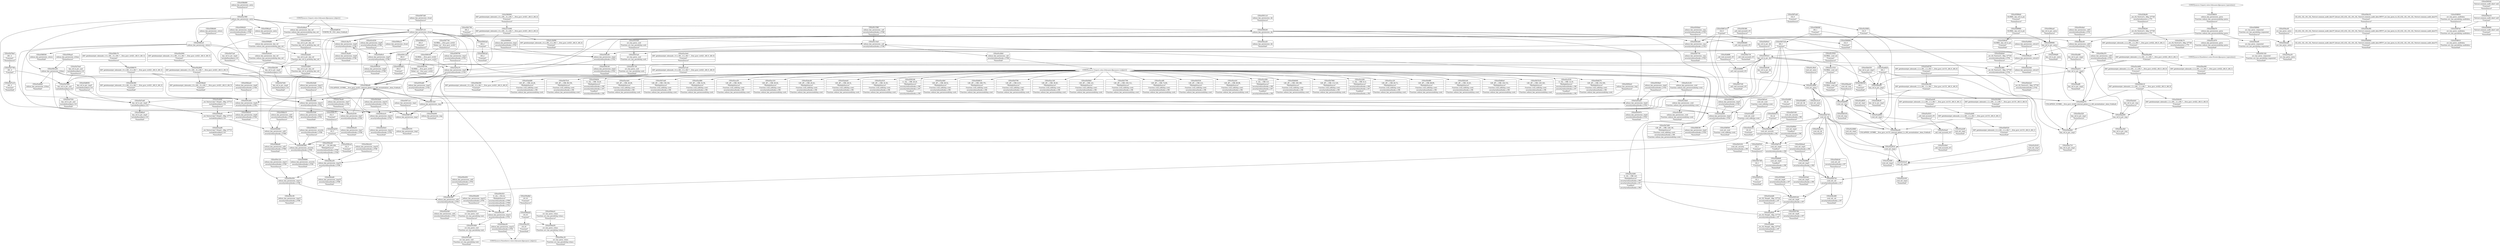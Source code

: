 digraph {
	CE0x4599df0 [shape=record,shape=Mrecord,label="{CE0x4599df0|key_ref_to_ptr:_entry|*SummSink*}"]
	CE0x459f2d0 [shape=record,shape=Mrecord,label="{CE0x459f2d0|_ret_i32_%retval.0,_!dbg_!27728|security/selinux/avc.c,775}"]
	CE0x459ee10 [shape=record,shape=Mrecord,label="{CE0x459ee10|%struct.common_audit_data*_null|*Constant*}"]
	CE0x45ac4e0 [shape=record,shape=Mrecord,label="{CE0x45ac4e0|128:_i8*,_:_CRE_44,48_|*MultipleSource*|Function::cred_sid&Arg::cred::|security/selinux/hooks.c,196|Function::selinux_key_permission&Arg::cred::}"]
	CE0x45890b0 [shape=record,shape=Mrecord,label="{CE0x45890b0|selinux_key_permission:_tmp2|security/selinux/hooks.c,5783|*SummSource*}"]
	CE0x5c3ba70 [shape=record,shape=Mrecord,label="{CE0x5c3ba70|selinux_key_permission:_tmp8|security/selinux/hooks.c,5786}"]
	CE0x459feb0 [shape=record,shape=Mrecord,label="{CE0x459feb0|i64*_getelementptr_inbounds_(_6_x_i64_,_6_x_i64_*___llvm_gcov_ctr421,_i64_0,_i64_5)|*Constant*|*SummSink*}"]
	CE0x459f490 [shape=record,shape=Mrecord,label="{CE0x459f490|%struct.common_audit_data*_null|*Constant*|*SummSink*}"]
	CE0x45d78e0 [shape=record,shape=Mrecord,label="{CE0x45d78e0|i64_-2|*Constant*|*SummSource*}"]
	CE0x45b7ed0 [shape=record,shape=Mrecord,label="{CE0x45b7ed0|128:_i8*,_:_CRE_136,144_|*MultipleSource*|Function::cred_sid&Arg::cred::|security/selinux/hooks.c,196|Function::selinux_key_permission&Arg::cred::}"]
	CE0x45b94c0 [shape=record,shape=Mrecord,label="{CE0x45b94c0|key_ref_to_ptr:_bb|*SummSource*}"]
	CE0x6278ed0 [shape=record,shape=Mrecord,label="{CE0x6278ed0|selinux_key_permission:_tmp7|security/selinux/hooks.c,5784|*SummSource*}"]
	CE0x4591120 [shape=record,shape=Mrecord,label="{CE0x4591120|i64_0|*Constant*}"]
	CE0x458cb20 [shape=record,shape=Mrecord,label="{CE0x458cb20|selinux_key_permission:_tmp10|security/selinux/hooks.c,5789|*SummSource*}"]
	CE0x45d7ed0 [shape=record,shape=Mrecord,label="{CE0x45d7ed0|key_ref_to_ptr:_tmp5|include/linux/key.h,116}"]
	CE0x45b42a0 [shape=record,shape=Mrecord,label="{CE0x45b42a0|_ret_i32_%retval.0,_!dbg_!27729|security/selinux/hooks.c,5792|*SummSink*}"]
	CE0x45c5c50 [shape=record,shape=Mrecord,label="{CE0x45c5c50|selinux_key_permission:_cred|Function::selinux_key_permission&Arg::cred::|*SummSource*}"]
	CE0x45a5c00 [shape=record,shape=Mrecord,label="{CE0x45a5c00|cred_sid:_tmp3|*SummSink*}"]
	CE0x45d7b40 [shape=record,shape=Mrecord,label="{CE0x45d7b40|key_ref_to_ptr:_and|include/linux/key.h,116}"]
	CE0x45873d0 [shape=record,shape=Mrecord,label="{CE0x45873d0|selinux_key_permission:_if.end|*SummSource*}"]
	CE0x45b98b0 [shape=record,shape=Mrecord,label="{CE0x45b98b0|cred_sid:_tmp5|security/selinux/hooks.c,196}"]
	CE0x4581840 [shape=record,shape=Mrecord,label="{CE0x4581840|selinux_key_permission:_security|security/selinux/hooks.c,5789}"]
	CE0x45c4ad0 [shape=record,shape=Mrecord,label="{CE0x45c4ad0|GLOBAL:_cred_sid|*Constant*|*SummSink*}"]
	CE0x45a5ea0 [shape=record,shape=Mrecord,label="{CE0x45a5ea0|_call_void_mcount()_#3}"]
	CE0x45b8b80 [shape=record,shape=Mrecord,label="{CE0x45b8b80|cred_sid:_tmp4|*LoadInst*|security/selinux/hooks.c,196|*SummSink*}"]
	CE0x45b9c80 [shape=record,shape=Mrecord,label="{CE0x45b9c80|key_ref_to_ptr:_bb|*SummSink*}"]
	CE0x45d6ff0 [shape=record,shape=Mrecord,label="{CE0x45d6ff0|_call_void_mcount()_#3|*SummSource*}"]
	CE0x45c0250 [shape=record,shape=Mrecord,label="{CE0x45c0250|selinux_key_permission:_tmp9|security/selinux/hooks.c,5786|*SummSource*}"]
	CE0x45b3a10 [shape=record,shape=Mrecord,label="{CE0x45b3a10|selinux_key_permission:_tmp14|security/selinux/hooks.c,5792}"]
	CE0x45ac880 [shape=record,shape=Mrecord,label="{CE0x45ac880|128:_i8*,_:_CRE_52,56_|*MultipleSource*|Function::cred_sid&Arg::cred::|security/selinux/hooks.c,196|Function::selinux_key_permission&Arg::cred::}"]
	CE0x45adc60 [shape=record,shape=Mrecord,label="{CE0x45adc60|i64*_getelementptr_inbounds_(_2_x_i64_,_2_x_i64_*___llvm_gcov_ctr131,_i64_0,_i64_1)|*Constant*|*SummSource*}"]
	CE0x45bb690 [shape=record,shape=Mrecord,label="{CE0x45bb690|cred_sid:_tmp}"]
	CE0x45b40e0 [shape=record,shape=Mrecord,label="{CE0x45b40e0|_ret_i32_%retval.0,_!dbg_!27729|security/selinux/hooks.c,5792|*SummSource*}"]
	CE0x45ba440 [shape=record,shape=Mrecord,label="{CE0x45ba440|i64*_getelementptr_inbounds_(_2_x_i64_,_2_x_i64_*___llvm_gcov_ctr422,_i64_0,_i64_1)|*Constant*|*SummSink*}"]
	CE0x45aca50 [shape=record,shape=Mrecord,label="{CE0x45aca50|128:_i8*,_:_CRE_56,64_|*MultipleSource*|Function::cred_sid&Arg::cred::|security/selinux/hooks.c,196|Function::selinux_key_permission&Arg::cred::}"]
	CE0x45b93b0 [shape=record,shape=Mrecord,label="{CE0x45b93b0|cred_sid:_tmp5|security/selinux/hooks.c,196|*SummSink*}"]
	CE0x4585dc0 [shape=record,shape=Mrecord,label="{CE0x4585dc0|selinux_key_permission:_tmp|*SummSource*}"]
	CE0x45a5fe0 [shape=record,shape=Mrecord,label="{CE0x45a5fe0|_call_void_mcount()_#3|*SummSink*}"]
	CE0x45b5060 [shape=record,shape=Mrecord,label="{CE0x45b5060|cred_sid:_security|security/selinux/hooks.c,196}"]
	CE0x4581790 [shape=record,shape=Mrecord,label="{CE0x4581790|i64_2|*Constant*|*SummSource*}"]
	CE0x458d0b0 [shape=record,shape=Mrecord,label="{CE0x458d0b0|i32_(i32,_i32,_i16,_i32,_%struct.common_audit_data*)*_bitcast_(i32_(i32,_i32,_i16,_i32,_%struct.common_audit_data.495*)*_avc_has_perm_to_i32_(i32,_i32,_i16,_i32,_%struct.common_audit_data*)*)|*Constant*|*SummSink*}"]
	CE0x45a16e0 [shape=record,shape=Mrecord,label="{CE0x45a16e0|i64*_getelementptr_inbounds_(_6_x_i64_,_6_x_i64_*___llvm_gcov_ctr421,_i64_0,_i64_0)|*Constant*|*SummSource*}"]
	CE0x458cde0 [shape=record,shape=Mrecord,label="{CE0x458cde0|avc_has_perm:_entry}"]
	CE0x459c1f0 [shape=record,shape=Mrecord,label="{CE0x459c1f0|selinux_key_permission:_tmp11|security/selinux/hooks.c,5789|*SummSink*}"]
	CE0x4595320 [shape=record,shape=Mrecord,label="{CE0x4595320|cred_sid:_tmp6|security/selinux/hooks.c,197}"]
	CE0x4586080 [shape=record,shape=Mrecord,label="{CE0x4586080|i64_1|*Constant*|*SummSource*}"]
	CE0x458cd00 [shape=record,shape=Mrecord,label="{CE0x458cd00|i32_(i32,_i32,_i16,_i32,_%struct.common_audit_data*)*_bitcast_(i32_(i32,_i32,_i16,_i32,_%struct.common_audit_data.495*)*_avc_has_perm_to_i32_(i32,_i32,_i16,_i32,_%struct.common_audit_data*)*)|*Constant*}"]
	CE0x459ac40 [shape=record,shape=Mrecord,label="{CE0x459ac40|avc_has_perm:_entry|*SummSource*}"]
	CE0x4591800 [shape=record,shape=Mrecord,label="{CE0x4591800|avc_has_perm:_tsid|Function::avc_has_perm&Arg::tsid::}"]
	CE0x45ada90 [shape=record,shape=Mrecord,label="{CE0x45ada90|cred_sid:_tmp1|*SummSink*}"]
	CE0x45a5ac0 [shape=record,shape=Mrecord,label="{CE0x45a5ac0|cred_sid:_tmp3}"]
	CE0x458ca50 [shape=record,shape=Mrecord,label="{CE0x458ca50|selinux_key_permission:_tmp10|security/selinux/hooks.c,5789}"]
	CE0x45ba0e0 [shape=record,shape=Mrecord,label="{CE0x45ba0e0|key_ref_to_ptr:_tmp|*SummSource*}"]
	"CONST[source:1(input),value:2(dynamic)][purpose:{operation}]"
	CE0x45b6330 [shape=record,shape=Mrecord,label="{CE0x45b6330|cred_sid:_tmp|*SummSink*}"]
	CE0x45a4350 [shape=record,shape=Mrecord,label="{CE0x45a4350|selinux_key_permission:_tmp7|security/selinux/hooks.c,5784}"]
	CE0x45d8050 [shape=record,shape=Mrecord,label="{CE0x45d8050|key_ref_to_ptr:_tmp5|include/linux/key.h,116|*SummSource*}"]
	CE0x459c050 [shape=record,shape=Mrecord,label="{CE0x459c050|selinux_key_permission:_tmp11|security/selinux/hooks.c,5789}"]
	CE0x4581a50 [shape=record,shape=Mrecord,label="{CE0x4581a50|selinux_key_permission:_if.then}"]
	CE0x458c900 [shape=record,shape=Mrecord,label="{CE0x458c900|i64*_getelementptr_inbounds_(_6_x_i64_,_6_x_i64_*___llvm_gcov_ctr421,_i64_0,_i64_3)|*Constant*|*SummSink*}"]
	CE0x459ebc0 [shape=record,shape=Mrecord,label="{CE0x459ebc0|avc_has_perm:_tclass|Function::avc_has_perm&Arg::tclass::|*SummSource*}"]
	CE0x45ac310 [shape=record,shape=Mrecord,label="{CE0x45ac310|128:_i8*,_:_CRE_40,44_|*MultipleSource*|Function::cred_sid&Arg::cred::|security/selinux/hooks.c,196|Function::selinux_key_permission&Arg::cred::}"]
	CE0x45bba50 [shape=record,shape=Mrecord,label="{CE0x45bba50|selinux_key_permission:_tmp12|security/selinux/hooks.c,5791|*SummSink*}"]
	CE0x458c480 [shape=record,shape=Mrecord,label="{CE0x458c480|cred_sid:_sid|security/selinux/hooks.c,197|*SummSink*}"]
	CE0x45abc80 [shape=record,shape=Mrecord,label="{CE0x45abc80|128:_i8*,_:_CRE_20,24_|*MultipleSource*|Function::cred_sid&Arg::cred::|security/selinux/hooks.c,196|Function::selinux_key_permission&Arg::cred::}"]
	CE0x4599cf0 [shape=record,shape=Mrecord,label="{CE0x4599cf0|GLOBAL:_key_ref_to_ptr|*Constant*|*SummSink*}"]
	CE0x4599420 [shape=record,shape=Mrecord,label="{CE0x4599420|selinux_key_permission:_tmp8|security/selinux/hooks.c,5786|*SummSource*}"]
	CE0x45867e0 [shape=record,shape=Mrecord,label="{CE0x45867e0|selinux_key_permission:_tmp1}"]
	CE0x45bb300 [shape=record,shape=Mrecord,label="{CE0x45bb300|key_ref_to_ptr:_tmp4|include/linux/key.h,116}"]
	CE0x45a9cb0 [shape=record,shape=Mrecord,label="{CE0x45a9cb0|selinux_key_permission:_key_ref|Function::selinux_key_permission&Arg::key_ref::|*SummSink*}"]
	CE0x4587740 [shape=record,shape=Mrecord,label="{CE0x4587740|GLOBAL:___llvm_gcov_ctr421|Global_var:__llvm_gcov_ctr421|*SummSource*}"]
	CE0x45b9ae0 [shape=record,shape=Mrecord,label="{CE0x45b9ae0|cred_sid:_tmp5|security/selinux/hooks.c,196|*SummSource*}"]
	CE0x45d7550 [shape=record,shape=Mrecord,label="{CE0x45d7550|key_ref_to_ptr:_and|include/linux/key.h,116|*SummSink*}"]
	CE0x45bb550 [shape=record,shape=Mrecord,label="{CE0x45bb550|key_ref_to_ptr:_tmp3|*SummSource*}"]
	CE0x458baa0 [shape=record,shape=Mrecord,label="{CE0x458baa0|key_ref_to_ptr:_entry|*SummSource*}"]
	CE0x45abeb0 [shape=record,shape=Mrecord,label="{CE0x45abeb0|128:_i8*,_:_CRE_28,32_|*MultipleSource*|Function::cred_sid&Arg::cred::|security/selinux/hooks.c,196|Function::selinux_key_permission&Arg::cred::}"]
	CE0x45ac010 [shape=record,shape=Mrecord,label="{CE0x45ac010|128:_i8*,_:_CRE_32,36_|*MultipleSource*|Function::cred_sid&Arg::cred::|security/selinux/hooks.c,196|Function::selinux_key_permission&Arg::cred::}"]
	CE0x4599790 [shape=record,shape=Mrecord,label="{CE0x4599790|selinux_key_permission:_tmp3|security/selinux/hooks.c,5783|*SummSource*}"]
	CE0x45b7d00 [shape=record,shape=Mrecord,label="{CE0x45b7d00|128:_i8*,_:_CRE_128,136_|*MultipleSource*|Function::cred_sid&Arg::cred::|security/selinux/hooks.c,196|Function::selinux_key_permission&Arg::cred::}"]
	CE0x4594140 [shape=record,shape=Mrecord,label="{CE0x4594140|selinux_key_permission:_tmp2|security/selinux/hooks.c,5783|*SummSink*}"]
	CE0x45b4e30 [shape=record,shape=Mrecord,label="{CE0x45b4e30|i32_22|*Constant*|*SummSink*}"]
	CE0x4589990 [shape=record,shape=Mrecord,label="{CE0x4589990|key_ref_to_ptr:_entry}"]
	CE0x459ae30 [shape=record,shape=Mrecord,label="{CE0x459ae30|avc_has_perm:_entry|*SummSink*}"]
	CE0x4595180 [shape=record,shape=Mrecord,label="{CE0x4595180|4:_i32,_:_CRE_20,24_|*MultipleSource*|security/selinux/hooks.c,196|security/selinux/hooks.c,197|*LoadInst*|security/selinux/hooks.c,196}"]
	CE0x45ba9d0 [shape=record,shape=Mrecord,label="{CE0x45ba9d0|i64*_getelementptr_inbounds_(_2_x_i64_,_2_x_i64_*___llvm_gcov_ctr422,_i64_0,_i64_1)|*Constant*}"]
	CE0x458b470 [shape=record,shape=Mrecord,label="{CE0x458b470|selinux_key_permission:_perm|Function::selinux_key_permission&Arg::perm::}"]
	CE0x459eb50 [shape=record,shape=Mrecord,label="{CE0x459eb50|avc_has_perm:_tclass|Function::avc_has_perm&Arg::tclass::}"]
	CE0x4580b70 [shape=record,shape=Mrecord,label="{CE0x4580b70|i64*_getelementptr_inbounds_(_6_x_i64_,_6_x_i64_*___llvm_gcov_ctr421,_i64_0,_i64_3)|*Constant*}"]
	CE0x45a00b0 [shape=record,shape=Mrecord,label="{CE0x45a00b0|selinux_key_permission:_retval.0|*SummSource*}"]
	CE0x45a4fb0 [shape=record,shape=Mrecord,label="{CE0x45a4fb0|key_ref_to_ptr:_key_ref|Function::key_ref_to_ptr&Arg::key_ref::|*SummSink*}"]
	CE0x45911c0 [shape=record,shape=Mrecord,label="{CE0x45911c0|selinux_key_permission:_bb|*SummSource*}"]
	CE0x45b4f80 [shape=record,shape=Mrecord,label="{CE0x45b4f80|i32_22|*Constant*|*SummSource*}"]
	CE0x4588f50 [shape=record,shape=Mrecord,label="{CE0x4588f50|selinux_key_permission:_perm|Function::selinux_key_permission&Arg::perm::|*SummSource*}"]
	CE0x4599d80 [shape=record,shape=Mrecord,label="{CE0x4599d80|selinux_key_permission:_key_ref|Function::selinux_key_permission&Arg::key_ref::}"]
	CE0x45b3fb0 [shape=record,shape=Mrecord,label="{CE0x45b3fb0|_ret_i32_%retval.0,_!dbg_!27729|security/selinux/hooks.c,5792}"]
	CE0x4587530 [shape=record,shape=Mrecord,label="{CE0x4587530|i64_1|*Constant*}"]
	CE0x459c500 [shape=record,shape=Mrecord,label="{CE0x459c500|selinux_key_permission:_sid2|security/selinux/hooks.c,5791}"]
	CE0x45b9c10 [shape=record,shape=Mrecord,label="{CE0x45b9c10|i64*_getelementptr_inbounds_(_2_x_i64_,_2_x_i64_*___llvm_gcov_ctr422,_i64_0,_i64_0)|*Constant*}"]
	CE0x4591d40 [shape=record,shape=Mrecord,label="{CE0x4591d40|selinux_key_permission:_tmp6|security/selinux/hooks.c,5784}"]
	CE0x45c1510 [shape=record,shape=Mrecord,label="{CE0x45c1510|GLOBAL:_cred_sid|*Constant*}"]
	CE0x45baff0 [shape=record,shape=Mrecord,label="{CE0x45baff0|key_ref_to_ptr:_tmp2|*SummSink*}"]
	CE0x4595780 [shape=record,shape=Mrecord,label="{CE0x4595780|cred_sid:_tmp6|security/selinux/hooks.c,197|*SummSink*}"]
	CE0x4590e10 [shape=record,shape=Mrecord,label="{CE0x4590e10|selinux_key_permission:_security|security/selinux/hooks.c,5789|*SummSource*}"]
	CE0x45954c0 [shape=record,shape=Mrecord,label="{CE0x45954c0|key_ref_to_ptr:_bb}"]
	CE0x45ac6b0 [shape=record,shape=Mrecord,label="{CE0x45ac6b0|128:_i8*,_:_CRE_48,52_|*MultipleSource*|Function::cred_sid&Arg::cred::|security/selinux/hooks.c,196|Function::selinux_key_permission&Arg::cred::}"]
	CE0x45c5cc0 [shape=record,shape=Mrecord,label="{CE0x45c5cc0|cred_sid:_entry|*SummSink*}"]
	CE0x45812b0 [shape=record,shape=Mrecord,label="{CE0x45812b0|selinux_key_permission:_tmp}"]
	CE0x459eef0 [shape=record,shape=Mrecord,label="{CE0x459eef0|avc_has_perm:_requested|Function::avc_has_perm&Arg::requested::}"]
	CE0x4582ee0 [shape=record,shape=Mrecord,label="{CE0x4582ee0|selinux_key_permission:_tmp6|security/selinux/hooks.c,5784|*SummSource*}"]
	CE0x45b87e0 [shape=record,shape=Mrecord,label="{CE0x45b87e0|cred_sid:_tmp4|*LoadInst*|security/selinux/hooks.c,196}"]
	CE0x459fa20 [shape=record,shape=Mrecord,label="{CE0x459fa20|selinux_key_permission:_retval.0}"]
	CE0x45b4a70 [shape=record,shape=Mrecord,label="{CE0x45b4a70|cred_sid:_bb|*SummSink*}"]
	CE0x45861e0 [shape=record,shape=Mrecord,label="{CE0x45861e0|selinux_key_permission:_return}"]
	CE0x45c6fd0 [shape=record,shape=Mrecord,label="{CE0x45c6fd0|cred_sid:_cred|Function::cred_sid&Arg::cred::}"]
	CE0x4587c10 [shape=record,shape=Mrecord,label="{CE0x4587c10|selinux_key_permission:_if.end}"]
	CE0x458e500 [shape=record,shape=Mrecord,label="{CE0x458e500|i64*_getelementptr_inbounds_(_6_x_i64_,_6_x_i64_*___llvm_gcov_ctr421,_i64_0,_i64_0)|*Constant*|*SummSink*}"]
	CE0x45b25d0 [shape=record,shape=Mrecord,label="{CE0x45b25d0|selinux_key_permission:_retval.0|*SummSink*}"]
	CE0x45a4f40 [shape=record,shape=Mrecord,label="{CE0x45a4f40|_ret_%struct.key*_%tmp5,_!dbg_!27715|include/linux/key.h,116|*SummSource*}"]
	CE0x458cf10 [shape=record,shape=Mrecord,label="{CE0x458cf10|i32_(i32,_i32,_i16,_i32,_%struct.common_audit_data*)*_bitcast_(i32_(i32,_i32,_i16,_i32,_%struct.common_audit_data.495*)*_avc_has_perm_to_i32_(i32,_i32,_i16,_i32,_%struct.common_audit_data*)*)|*Constant*|*SummSource*}"]
	CE0x45b9cf0 [shape=record,shape=Mrecord,label="{CE0x45b9cf0|i64*_getelementptr_inbounds_(_2_x_i64_,_2_x_i64_*___llvm_gcov_ctr422,_i64_0,_i64_0)|*Constant*|*SummSink*}"]
	CE0x4586890 [shape=record,shape=Mrecord,label="{CE0x4586890|i32_0|*Constant*|*SummSink*}"]
	CE0x459f7b0 [shape=record,shape=Mrecord,label="{CE0x459f7b0|avc_has_perm:_auditdata|Function::avc_has_perm&Arg::auditdata::}"]
	CE0x4595660 [shape=record,shape=Mrecord,label="{CE0x4595660|cred_sid:_tmp6|security/selinux/hooks.c,197|*SummSource*}"]
	CE0x45b8610 [shape=record,shape=Mrecord,label="{CE0x45b8610|128:_i8*,_:_CRE_168,176_|*MultipleSource*|Function::cred_sid&Arg::cred::|security/selinux/hooks.c,196|Function::selinux_key_permission&Arg::cred::}"]
	CE0x45a3d00 [shape=record,shape=Mrecord,label="{CE0x45a3d00|i64*_getelementptr_inbounds_(_2_x_i64_,_2_x_i64_*___llvm_gcov_ctr422,_i64_0,_i64_0)|*Constant*|*SummSource*}"]
	CE0x45b2900 [shape=record,shape=Mrecord,label="{CE0x45b2900|i64*_getelementptr_inbounds_(_6_x_i64_,_6_x_i64_*___llvm_gcov_ctr421,_i64_0,_i64_5)|*Constant*|*SummSource*}"]
	CE0x45baf10 [shape=record,shape=Mrecord,label="{CE0x45baf10|key_ref_to_ptr:_tmp2}"]
	CE0x45871c0 [shape=record,shape=Mrecord,label="{CE0x45871c0|selinux_key_permission:_tmp1|*SummSource*}"]
	CE0x45b3460 [shape=record,shape=Mrecord,label="{CE0x45b3460|selinux_key_permission:_tmp13|security/selinux/hooks.c,5792}"]
	CE0x45b3f40 [shape=record,shape=Mrecord,label="{CE0x45b3f40|i64*_getelementptr_inbounds_(_2_x_i64_,_2_x_i64_*___llvm_gcov_ctr131,_i64_0,_i64_0)|*Constant*|*SummSink*}"]
	"CONST[source:1(input),value:2(dynamic)][purpose:{subject}]"
	CE0x45963a0 [shape=record,shape=Mrecord,label="{CE0x45963a0|i64_2|*Constant*|*SummSink*}"]
	CE0x643ea80 [shape=record,shape=Mrecord,label="{CE0x643ea80|_ret_%struct.key*_%tmp5,_!dbg_!27715|include/linux/key.h,116|*SummSink*}"]
	CE0x45b48f0 [shape=record,shape=Mrecord,label="{CE0x45b48f0|cred_sid:_bb|*SummSource*}"]
	CE0x45ba3b0 [shape=record,shape=Mrecord,label="{CE0x45ba3b0|key_ref_to_ptr:_tmp|*SummSink*}"]
	CE0x45d73a0 [shape=record,shape=Mrecord,label="{CE0x45d73a0|key_ref_to_ptr:_tmp4|include/linux/key.h,116|*SummSource*}"]
	CE0x458bb10 [shape=record,shape=Mrecord,label="{CE0x458bb10|selinux_key_permission:_call1|security/selinux/hooks.c,5788|*SummSource*}"]
	CE0x4591910 [shape=record,shape=Mrecord,label="{CE0x4591910|avc_has_perm:_tsid|Function::avc_has_perm&Arg::tsid::|*SummSource*}"]
	CE0x45ba4b0 [shape=record,shape=Mrecord,label="{CE0x45ba4b0|key_ref_to_ptr:_tmp1}"]
	CE0x45b5230 [shape=record,shape=Mrecord,label="{CE0x45b5230|cred_sid:_security|security/selinux/hooks.c,196|*SummSink*}"]
	CE0x458bbd0 [shape=record,shape=Mrecord,label="{CE0x458bbd0|selinux_key_permission:_call1|security/selinux/hooks.c,5788|*SummSink*}"]
	CE0x45aa5d0 [shape=record,shape=Mrecord,label="{CE0x45aa5d0|selinux_key_permission:_sid2|security/selinux/hooks.c,5791|*SummSink*}"]
	CE0x4599520 [shape=record,shape=Mrecord,label="{CE0x4599520|selinux_key_permission:_tmp9|security/selinux/hooks.c,5786|*SummSink*}"]
	CE0x45b9530 [shape=record,shape=Mrecord,label="{CE0x45b9530|i32_1|*Constant*|*SummSource*}"]
	CE0x45818f0 [shape=record,shape=Mrecord,label="{CE0x45818f0|_call_void_mcount()_#3|*SummSource*}"]
	CE0x45b5790 [shape=record,shape=Mrecord,label="{CE0x45b5790|128:_i8*,_:_CRE_8,16_|*MultipleSource*|Function::cred_sid&Arg::cred::|security/selinux/hooks.c,196|Function::selinux_key_permission&Arg::cred::}"]
	CE0x458f3a0 [shape=record,shape=Mrecord,label="{CE0x458f3a0|cred_sid:_cred|Function::cred_sid&Arg::cred::|*SummSource*}"]
	CE0x45a5610 [shape=record,shape=Mrecord,label="{CE0x45a5610|cred_sid:_tmp2}"]
	CE0x45c3930 [shape=record,shape=Mrecord,label="{CE0x45c3930|GLOBAL:_cred_sid|*Constant*|*SummSource*}"]
	CE0x45a5f10 [shape=record,shape=Mrecord,label="{CE0x45a5f10|_call_void_mcount()_#3|*SummSource*}"]
	CE0x45b73f0 [shape=record,shape=Mrecord,label="{CE0x45b73f0|i32_1|*Constant*}"]
	CE0x5960f00 [shape=record,shape=Mrecord,label="{CE0x5960f00|i64*_getelementptr_inbounds_(_6_x_i64_,_6_x_i64_*___llvm_gcov_ctr421,_i64_0,_i64_4)|*Constant*|*SummSource*}"]
	CE0x45adbf0 [shape=record,shape=Mrecord,label="{CE0x45adbf0|i64*_getelementptr_inbounds_(_2_x_i64_,_2_x_i64_*___llvm_gcov_ctr131,_i64_0,_i64_1)|*Constant*}"]
	CE0x45c38c0 [shape=record,shape=Mrecord,label="{CE0x45c38c0|cred_sid:_entry|*SummSource*}"]
	CE0x45ba520 [shape=record,shape=Mrecord,label="{CE0x45ba520|key_ref_to_ptr:_tmp1|*SummSource*}"]
	CE0x45ad690 [shape=record,shape=Mrecord,label="{CE0x45ad690|cred_sid:_tmp1}"]
	CE0x4581b00 [shape=record,shape=Mrecord,label="{CE0x4581b00|selinux_key_permission:_cmp|security/selinux/hooks.c,5783}"]
	CE0x5c3ba00 [shape=record,shape=Mrecord,label="{CE0x5c3ba00|selinux_key_permission:_tmp8|security/selinux/hooks.c,5786|*SummSink*}"]
	CE0x45c14a0 [shape=record,shape=Mrecord,label="{CE0x45c14a0|selinux_key_permission:_call|security/selinux/hooks.c,5786}"]
	CE0x4589160 [shape=record,shape=Mrecord,label="{CE0x4589160|GLOBAL:___llvm_gcov_ctr421|Global_var:__llvm_gcov_ctr421}"]
	CE0x4589860 [shape=record,shape=Mrecord,label="{CE0x4589860|GLOBAL:_key_ref_to_ptr|*Constant*}"]
	CE0x458aeb0 [shape=record,shape=Mrecord,label="{CE0x458aeb0|cred_sid:_tmp|*SummSource*}"]
	CE0x45c1580 [shape=record,shape=Mrecord,label="{CE0x45c1580|selinux_key_permission:_call|security/selinux/hooks.c,5786|*SummSource*}"]
	CE0x45ac140 [shape=record,shape=Mrecord,label="{CE0x45ac140|128:_i8*,_:_CRE_36,40_|*MultipleSource*|Function::cred_sid&Arg::cred::|security/selinux/hooks.c,196|Function::selinux_key_permission&Arg::cred::}"]
	CE0x45d7100 [shape=record,shape=Mrecord,label="{CE0x45d7100|_call_void_mcount()_#3|*SummSink*}"]
	CE0x45baf80 [shape=record,shape=Mrecord,label="{CE0x45baf80|key_ref_to_ptr:_tmp2|*SummSource*}"]
	CE0x45b56b0 [shape=record,shape=Mrecord,label="{CE0x45b56b0|128:_i8*,_:_CRE_4,8_|*MultipleSource*|Function::cred_sid&Arg::cred::|security/selinux/hooks.c,196|Function::selinux_key_permission&Arg::cred::}"]
	"CONST[source:1(input),value:2(dynamic)][purpose:{object}]"
	CE0x4592e40 [shape=record,shape=Mrecord,label="{CE0x4592e40|200:_i8*,_:_CR_200,208_|*MultipleSource*|security/selinux/hooks.c,5788|security/selinux/hooks.c,5789}"]
	CE0x4580d60 [shape=record,shape=Mrecord,label="{CE0x4580d60|_call_void_mcount()_#3}"]
	CE0x4599bb0 [shape=record,shape=Mrecord,label="{CE0x4599bb0|GLOBAL:_key_ref_to_ptr|*Constant*|*SummSource*}"]
	CE0x45b7790 [shape=record,shape=Mrecord,label="{CE0x45b7790|128:_i8*,_:_CRE_104,112_|*MultipleSource*|Function::cred_sid&Arg::cred::|security/selinux/hooks.c,196|Function::selinux_key_permission&Arg::cred::}"]
	CE0x45acdf0 [shape=record,shape=Mrecord,label="{CE0x45acdf0|128:_i8*,_:_CRE_72,80_|*MultipleSource*|Function::cred_sid&Arg::cred::|security/selinux/hooks.c,196|Function::selinux_key_permission&Arg::cred::}"]
	CE0x45a9ba0 [shape=record,shape=Mrecord,label="{CE0x45a9ba0|selinux_key_permission:_key_ref|Function::selinux_key_permission&Arg::key_ref::|*SummSource*}"]
	CE0x45b5530 [shape=record,shape=Mrecord,label="{CE0x45b5530|128:_i8*,_:_CRE_0,4_|*MultipleSource*|Function::cred_sid&Arg::cred::|security/selinux/hooks.c,196|Function::selinux_key_permission&Arg::cred::}"]
	CE0x45b4730 [shape=record,shape=Mrecord,label="{CE0x45b4730|cred_sid:_bb}"]
	CE0x45ad620 [shape=record,shape=Mrecord,label="{CE0x45ad620|i64_1|*Constant*}"]
	CE0x45b4d70 [shape=record,shape=Mrecord,label="{CE0x45b4d70|i32_22|*Constant*}"]
	CE0x459fc70 [shape=record,shape=Mrecord,label="{CE0x459fc70|_ret_i32_%retval.0,_!dbg_!27728|security/selinux/avc.c,775|*SummSink*}"]
	CE0x3e7e040 [shape=record,shape=Mrecord,label="{CE0x3e7e040|i64*_getelementptr_inbounds_(_6_x_i64_,_6_x_i64_*___llvm_gcov_ctr421,_i64_0,_i64_4)|*Constant*}"]
	CE0x45acfc0 [shape=record,shape=Mrecord,label="{CE0x45acfc0|128:_i8*,_:_CRE_80,88_|*MultipleSource*|Function::cred_sid&Arg::cred::|security/selinux/hooks.c,196|Function::selinux_key_permission&Arg::cred::}"]
	CE0x459cb90 [shape=record,shape=Mrecord,label="{CE0x459cb90|selinux_key_permission:_tmp12|security/selinux/hooks.c,5791|*SummSource*}"]
	CE0x459f340 [shape=record,shape=Mrecord,label="{CE0x459f340|%struct.common_audit_data*_null|*Constant*|*SummSource*}"]
	CE0x4590ce0 [shape=record,shape=Mrecord,label="{CE0x4590ce0|i32_5|*Constant*|*SummSink*}"]
	CE0x5a93a70 [shape=record,shape=Mrecord,label="{CE0x5a93a70|selinux_key_permission:_tmp3|security/selinux/hooks.c,5783}"]
	CE0x45a30f0 [shape=record,shape=Mrecord,label="{CE0x45a30f0|4:_i32,_:_CRE_0,4_|*MultipleSource*|security/selinux/hooks.c,196|security/selinux/hooks.c,197|*LoadInst*|security/selinux/hooks.c,196}"]
	CE0x45a56f0 [shape=record,shape=Mrecord,label="{CE0x45a56f0|cred_sid:_tmp2|*SummSink*}"]
	CE0x45ba710 [shape=record,shape=Mrecord,label="{CE0x45ba710|key_ref_to_ptr:_tmp1|*SummSink*}"]
	CE0x459c8a0 [shape=record,shape=Mrecord,label="{CE0x459c8a0|selinux_key_permission:_call3|security/selinux/hooks.c,5791|*SummSource*}"]
	CE0x4585b00 [shape=record,shape=Mrecord,label="{CE0x4585b00|i64_0|*Constant*|*SummSink*}"]
	CE0x45bf0c0 [shape=record,shape=Mrecord,label="{CE0x45bf0c0|selinux_key_permission:_tmp9|security/selinux/hooks.c,5786}"]
	CE0x459c650 [shape=record,shape=Mrecord,label="{CE0x459c650|selinux_key_permission:_sid2|security/selinux/hooks.c,5791|*SummSource*}"]
	CE0x458cd70 [shape=record,shape=Mrecord,label="{CE0x458cd70|selinux_key_permission:_call3|security/selinux/hooks.c,5791|*SummSink*}"]
	CE0x45b8440 [shape=record,shape=Mrecord,label="{CE0x45b8440|128:_i8*,_:_CRE_160,168_|*MultipleSource*|Function::cred_sid&Arg::cred::|security/selinux/hooks.c,196|Function::selinux_key_permission&Arg::cred::}"]
	CE0x45b5160 [shape=record,shape=Mrecord,label="{CE0x45b5160|cred_sid:_security|security/selinux/hooks.c,196|*SummSource*}"]
	CE0x458b520 [shape=record,shape=Mrecord,label="{CE0x458b520|i64_1|*Constant*|*SummSink*}"]
	CE0x45b7960 [shape=record,shape=Mrecord,label="{CE0x45b7960|128:_i8*,_:_CRE_112,120_|*MultipleSource*|Function::cred_sid&Arg::cred::|security/selinux/hooks.c,196|Function::selinux_key_permission&Arg::cred::}"]
	CE0x45bce20 [shape=record,shape=Mrecord,label="{CE0x45bce20|selinux_key_permission:_bb|*SummSink*}"]
	CE0x45a5900 [shape=record,shape=Mrecord,label="{CE0x45a5900|i32_0|*Constant*}"]
	CE0x4584240 [shape=record,shape=Mrecord,label="{CE0x4584240|selinux_key_permission:_bb}"]
	CE0x4591640 [shape=record,shape=Mrecord,label="{CE0x4591640|avc_has_perm:_ssid|Function::avc_has_perm&Arg::ssid::|*SummSource*}"]
	CE0x45b3540 [shape=record,shape=Mrecord,label="{CE0x45b3540|selinux_key_permission:_tmp13|security/selinux/hooks.c,5792|*SummSink*}"]
	CE0x458b680 [shape=record,shape=Mrecord,label="{CE0x458b680|selinux_key_permission:_entry|*SummSource*}"]
	"CONST[source:0(mediator),value:0(static)][purpose:{operation}]"
	CE0x45ba070 [shape=record,shape=Mrecord,label="{CE0x45ba070|COLLAPSED:_GCMRE___llvm_gcov_ctr422_internal_global_2_x_i64_zeroinitializer:_elem_0:default:}"]
	CE0x45b8cb0 [shape=record,shape=Mrecord,label="{CE0x45b8cb0|cred_sid:_sid|security/selinux/hooks.c,197|*SummSource*}"]
	CE0x45a3260 [shape=record,shape=Mrecord,label="{CE0x45a3260|4:_i32,_:_CRE_4,8_|*MultipleSource*|security/selinux/hooks.c,196|security/selinux/hooks.c,197|*LoadInst*|security/selinux/hooks.c,196}"]
	CE0x45943a0 [shape=record,shape=Mrecord,label="{CE0x45943a0|i64_2|*Constant*}"]
	CE0x4599aa0 [shape=record,shape=Mrecord,label="{CE0x4599aa0|selinux_key_permission:_if.then|*SummSource*}"]
	CE0x458cbf0 [shape=record,shape=Mrecord,label="{CE0x458cbf0|selinux_key_permission:_tmp10|security/selinux/hooks.c,5789|*SummSink*}"]
	CE0x459f850 [shape=record,shape=Mrecord,label="{CE0x459f850|avc_has_perm:_auditdata|Function::avc_has_perm&Arg::auditdata::|*SummSource*}"]
	CE0x45a32f0 [shape=record,shape=Mrecord,label="{CE0x45a32f0|4:_i32,_:_CRE_8,12_|*MultipleSource*|security/selinux/hooks.c,196|security/selinux/hooks.c,197|*LoadInst*|security/selinux/hooks.c,196}"]
	CE0x45acc20 [shape=record,shape=Mrecord,label="{CE0x45acc20|128:_i8*,_:_CRE_64,72_|*MultipleSource*|Function::cred_sid&Arg::cred::|security/selinux/hooks.c,196|Function::selinux_key_permission&Arg::cred::}"]
	CE0x4585c60 [shape=record,shape=Mrecord,label="{CE0x4585c60|selinux_key_permission:_tmp2|security/selinux/hooks.c,5783}"]
	CE0x458f120 [shape=record,shape=Mrecord,label="{CE0x458f120|selinux_key_permission:_tmp5|security/selinux/hooks.c,5783|*SummSource*}"]
	CE0x45b4ff0 [shape=record,shape=Mrecord,label="{CE0x45b4ff0|128:_i8*,_:_CRE_88,89_|*MultipleSource*|Function::cred_sid&Arg::cred::|security/selinux/hooks.c,196|Function::selinux_key_permission&Arg::cred::}"]
	CE0x458f190 [shape=record,shape=Mrecord,label="{CE0x458f190|selinux_key_permission:_tmp5|security/selinux/hooks.c,5783|*SummSink*}"]
	CE0x45d7440 [shape=record,shape=Mrecord,label="{CE0x45d7440|key_ref_to_ptr:_tmp4|include/linux/key.h,116|*SummSink*}"]
	CE0x45b5c40 [shape=record,shape=Mrecord,label="{CE0x45b5c40|128:_i8*,_:_CRE_16,20_|*MultipleSource*|Function::cred_sid&Arg::cred::|security/selinux/hooks.c,196|Function::selinux_key_permission&Arg::cred::}"]
	CE0x459ea50 [shape=record,shape=Mrecord,label="{CE0x459ea50|i16_43|*Constant*|*SummSink*}"]
	CE0x4586e10 [shape=record,shape=Mrecord,label="{CE0x4586e10|i64_0|*Constant*|*SummSource*}"]
	CE0x45915a0 [shape=record,shape=Mrecord,label="{CE0x45915a0|avc_has_perm:_ssid|Function::avc_has_perm&Arg::ssid::}"]
	CE0x45a5b30 [shape=record,shape=Mrecord,label="{CE0x45a5b30|cred_sid:_tmp3|*SummSource*}"]
	CE0x45bb4e0 [shape=record,shape=Mrecord,label="{CE0x45bb4e0|key_ref_to_ptr:_tmp3}"]
	CE0x45b80a0 [shape=record,shape=Mrecord,label="{CE0x45b80a0|128:_i8*,_:_CRE_144,152_|*MultipleSource*|Function::cred_sid&Arg::cred::|security/selinux/hooks.c,196|Function::selinux_key_permission&Arg::cred::}"]
	CE0x45a0920 [shape=record,shape=Mrecord,label="{CE0x45a0920|_ret_i32_%tmp6,_!dbg_!27716|security/selinux/hooks.c,197}"]
	CE0x4593970 [shape=record,shape=Mrecord,label="{CE0x4593970|selinux_key_permission:_tmp4|security/selinux/hooks.c,5783|*SummSink*}"]
	CE0x459c910 [shape=record,shape=Mrecord,label="{CE0x459c910|0:_i32,_:_CR_0,4_|*MultipleSource*|security/selinux/hooks.c,5789|security/selinux/hooks.c,5789|security/selinux/hooks.c,5791}"]
	CE0x45c5de0 [shape=record,shape=Mrecord,label="{CE0x45c5de0|selinux_key_permission:_cred|Function::selinux_key_permission&Arg::cred::}"]
	CE0x4588d40 [shape=record,shape=Mrecord,label="{CE0x4588d40|selinux_key_permission:_return|*SummSource*}"]
	CE0x45b7b30 [shape=record,shape=Mrecord,label="{CE0x45b7b30|128:_i8*,_:_CRE_120,128_|*MultipleSource*|Function::cred_sid&Arg::cred::|security/selinux/hooks.c,196|Function::selinux_key_permission&Arg::cred::}"]
	CE0x4588500 [shape=record,shape=Mrecord,label="{CE0x4588500|selinux_key_permission:_return|*SummSink*}"]
	CE0x45bbc60 [shape=record,shape=Mrecord,label="{CE0x45bbc60|selinux_key_permission:_call3|security/selinux/hooks.c,5791}"]
	CE0x45baa40 [shape=record,shape=Mrecord,label="{CE0x45baa40|i64*_getelementptr_inbounds_(_2_x_i64_,_2_x_i64_*___llvm_gcov_ctr422,_i64_0,_i64_1)|*Constant*|*SummSource*}"]
	CE0x45ba000 [shape=record,shape=Mrecord,label="{CE0x45ba000|key_ref_to_ptr:_tmp}"]
	CE0x45b9720 [shape=record,shape=Mrecord,label="{CE0x45b9720|cred_sid:_sid|security/selinux/hooks.c,197}"]
	CE0x5a93ae0 [shape=record,shape=Mrecord,label="{CE0x5a93ae0|selinux_key_permission:_tmp4|security/selinux/hooks.c,5783}"]
	CE0x45d7be0 [shape=record,shape=Mrecord,label="{CE0x45d7be0|key_ref_to_ptr:_and|include/linux/key.h,116|*SummSource*}"]
	CE0x45a3530 [shape=record,shape=Mrecord,label="{CE0x45a3530|4:_i32,_:_CRE_12,16_|*MultipleSource*|security/selinux/hooks.c,196|security/selinux/hooks.c,197|*LoadInst*|security/selinux/hooks.c,196}"]
	CE0x458e380 [shape=record,shape=Mrecord,label="{CE0x458e380|i64*_getelementptr_inbounds_(_2_x_i64_,_2_x_i64_*___llvm_gcov_ctr131,_i64_0,_i64_0)|*Constant*}"]
	CE0x45a5680 [shape=record,shape=Mrecord,label="{CE0x45a5680|cred_sid:_tmp2|*SummSource*}"]
	CE0x4590c70 [shape=record,shape=Mrecord,label="{CE0x4590c70|i32_5|*Constant*|*SummSource*}"]
	CE0x45b6520 [shape=record,shape=Mrecord,label="{CE0x45b6520|i64*_getelementptr_inbounds_(_2_x_i64_,_2_x_i64_*___llvm_gcov_ctr131,_i64_0,_i64_1)|*Constant*|*SummSink*}"]
	CE0x45c4b80 [shape=record,shape=Mrecord,label="{CE0x45c4b80|cred_sid:_entry}"]
	CE0x45b8270 [shape=record,shape=Mrecord,label="{CE0x45b8270|128:_i8*,_:_CRE_152,160_|*MultipleSource*|Function::cred_sid&Arg::cred::|security/selinux/hooks.c,196|Function::selinux_key_permission&Arg::cred::}"]
	CE0x459ec30 [shape=record,shape=Mrecord,label="{CE0x459ec30|avc_has_perm:_tclass|Function::avc_has_perm&Arg::tclass::|*SummSink*}"]
	CE0x4599ed0 [shape=record,shape=Mrecord,label="{CE0x4599ed0|_ret_%struct.key*_%tmp5,_!dbg_!27715|include/linux/key.h,116}"]
	CE0x45b34d0 [shape=record,shape=Mrecord,label="{CE0x45b34d0|selinux_key_permission:_tmp13|security/selinux/hooks.c,5792|*SummSource*}"]
	CE0x45a6530 [shape=record,shape=Mrecord,label="{CE0x45a6530|i64*_getelementptr_inbounds_(_2_x_i64_,_2_x_i64_*___llvm_gcov_ctr131,_i64_0,_i64_0)|*Constant*|*SummSource*}"]
	CE0x459c120 [shape=record,shape=Mrecord,label="{CE0x459c120|selinux_key_permission:_tmp11|security/selinux/hooks.c,5789|*SummSource*}"]
	CE0x4590f80 [shape=record,shape=Mrecord,label="{CE0x4590f80|selinux_key_permission:_security|security/selinux/hooks.c,5789|*SummSink*}"]
	CE0x458e730 [shape=record,shape=Mrecord,label="{CE0x458e730|_call_void_mcount()_#3|*SummSink*}"]
	CE0x6500a50 [shape=record,shape=Mrecord,label="{CE0x6500a50|selinux_key_permission:_tmp7|security/selinux/hooks.c,5784|*SummSink*}"]
	CE0x5c3b990 [shape=record,shape=Mrecord,label="{CE0x5c3b990|i64*_getelementptr_inbounds_(_6_x_i64_,_6_x_i64_*___llvm_gcov_ctr421,_i64_0,_i64_4)|*Constant*|*SummSink*}"]
	CE0x4595b60 [shape=record,shape=Mrecord,label="{CE0x4595b60|key_ref_to_ptr:_key_ref|Function::key_ref_to_ptr&Arg::key_ref::|*SummSource*}"]
	CE0x4580ec0 [shape=record,shape=Mrecord,label="{CE0x4580ec0|selinux_key_permission:_if.end|*SummSink*}"]
	CE0x459f610 [shape=record,shape=Mrecord,label="{CE0x459f610|avc_has_perm:_auditdata|Function::avc_has_perm&Arg::auditdata::|*SummSink*}"]
	CE0x45939e0 [shape=record,shape=Mrecord,label="{CE0x45939e0|selinux_key_permission:_tmp4|security/selinux/hooks.c,5783|*SummSource*}"]
	CE0x45929d0 [shape=record,shape=Mrecord,label="{CE0x45929d0|selinux_key_permission:_call1|security/selinux/hooks.c,5788}"]
	CE0x4587d70 [shape=record,shape=Mrecord,label="{CE0x4587d70|selinux_key_permission:_tmp1|*SummSink*}"]
	CE0x459ca40 [shape=record,shape=Mrecord,label="{CE0x459ca40|selinux_key_permission:_tmp12|security/selinux/hooks.c,5791}"]
	CE0x45938a0 [shape=record,shape=Mrecord,label="{CE0x45938a0|selinux_key_permission:_cmp|security/selinux/hooks.c,5783|*SummSource*}"]
	CE0x45a66a0 [shape=record,shape=Mrecord,label="{CE0x45a66a0|selinux_key_permission:_if.then|*SummSink*}"]
	CE0x45a1870 [shape=record,shape=Mrecord,label="{CE0x45a1870|selinux_key_permission:_perm|Function::selinux_key_permission&Arg::perm::|*SummSink*}"]
	CE0x45d7a10 [shape=record,shape=Mrecord,label="{CE0x45d7a10|i64_-2|*Constant*|*SummSink*}"]
	CE0x459e8b0 [shape=record,shape=Mrecord,label="{CE0x459e8b0|i16_43|*Constant*|*SummSource*}"]
	CE0x459f060 [shape=record,shape=Mrecord,label="{CE0x459f060|avc_has_perm:_requested|Function::avc_has_perm&Arg::requested::|*SummSource*}"]
	CE0x45a4eb0 [shape=record,shape=Mrecord,label="{CE0x45a4eb0|key_ref_to_ptr:_key_ref|Function::key_ref_to_ptr&Arg::key_ref::}"]
	CE0x4582fc0 [shape=record,shape=Mrecord,label="{CE0x4582fc0|selinux_key_permission:_tmp6|security/selinux/hooks.c,5784|*SummSink*}"]
	CE0x4593a80 [shape=record,shape=Mrecord,label="{CE0x4593a80|selinux_key_permission:_tmp3|security/selinux/hooks.c,5783|*SummSink*}"]
	CE0x45d6f80 [shape=record,shape=Mrecord,label="{CE0x45d6f80|_call_void_mcount()_#3}"]
	CE0x45d80e0 [shape=record,shape=Mrecord,label="{CE0x45d80e0|key_ref_to_ptr:_tmp5|include/linux/key.h,116|*SummSink*}"]
	CE0x45b3bd0 [shape=record,shape=Mrecord,label="{CE0x45b3bd0|selinux_key_permission:_tmp14|security/selinux/hooks.c,5792|*SummSource*}"]
	CE0x45b36c0 [shape=record,shape=Mrecord,label="{CE0x45b36c0|selinux_key_permission:_tmp14|security/selinux/hooks.c,5792|*SummSink*}"]
	CE0x45abd80 [shape=record,shape=Mrecord,label="{CE0x45abd80|128:_i8*,_:_CRE_24,28_|*MultipleSource*|Function::cred_sid&Arg::cred::|security/selinux/hooks.c,196|Function::selinux_key_permission&Arg::cred::}"]
	CE0x458f500 [shape=record,shape=Mrecord,label="{CE0x458f500|cred_sid:_cred|Function::cred_sid&Arg::cred::|*SummSink*}"]
	CE0x459fa90 [shape=record,shape=Mrecord,label="{CE0x459fa90|_ret_i32_%retval.0,_!dbg_!27728|security/selinux/avc.c,775|*SummSource*}"]
	CE0x643eb50 [shape=record,shape=Mrecord,label="{CE0x643eb50|i32_5|*Constant*}"]
	CE0x4591700 [shape=record,shape=Mrecord,label="{CE0x4591700|avc_has_perm:_ssid|Function::avc_has_perm&Arg::ssid::|*SummSink*}"]
	CE0x45887c0 [shape=record,shape=Mrecord,label="{CE0x45887c0|i32_0|*Constant*}"]
	CE0x45c26b0 [shape=record,shape=Mrecord,label="{CE0x45c26b0|selinux_key_permission:_call|security/selinux/hooks.c,5786|*SummSink*}"]
	CE0x45877f0 [shape=record,shape=Mrecord,label="{CE0x45877f0|selinux_key_permission:_cmp|security/selinux/hooks.c,5783|*SummSink*}"]
	CE0x4591a80 [shape=record,shape=Mrecord,label="{CE0x4591a80|avc_has_perm:_tsid|Function::avc_has_perm&Arg::tsid::|*SummSink*}"]
	CE0x45c6ef0 [shape=record,shape=Mrecord,label="{CE0x45c6ef0|selinux_key_permission:_cred|Function::selinux_key_permission&Arg::cred::|*SummSink*}"]
	CE0x4591320 [shape=record,shape=Mrecord,label="{CE0x4591320|avc_has_perm:_requested|Function::avc_has_perm&Arg::requested::|*SummSink*}"]
	CE0x45d8530 [shape=record,shape=Mrecord,label="{CE0x45d8530|VOIDTB_TE:_CE2:_elem_0:default:}"]
	CE0x45a2680 [shape=record,shape=Mrecord,label="{CE0x45a2680|selinux_key_permission:_tmp5|security/selinux/hooks.c,5783}"]
	CE0x4588a80 [shape=record,shape=Mrecord,label="{CE0x4588a80|COLLAPSED:_GCMRE___llvm_gcov_ctr421_internal_global_6_x_i64_zeroinitializer:_elem_0:default:}"]
	CE0x45b95c0 [shape=record,shape=Mrecord,label="{CE0x45b95c0|i32_1|*Constant*|*SummSink*}"]
	CE0x45b89b0 [shape=record,shape=Mrecord,label="{CE0x45b89b0|cred_sid:_tmp4|*LoadInst*|security/selinux/hooks.c,196|*SummSource*}"]
	CE0x4580c70 [shape=record,shape=Mrecord,label="{CE0x4580c70|i64*_getelementptr_inbounds_(_6_x_i64_,_6_x_i64_*___llvm_gcov_ctr421,_i64_0,_i64_3)|*Constant*|*SummSource*}"]
	CE0x45d6cf0 [shape=record,shape=Mrecord,label="{CE0x45d6cf0|key_ref_to_ptr:_tmp3|*SummSink*}"]
	CE0x45a0a80 [shape=record,shape=Mrecord,label="{CE0x45a0a80|_ret_i32_%tmp6,_!dbg_!27716|security/selinux/hooks.c,197|*SummSource*}"]
	CE0x4594790 [shape=record,shape=Mrecord,label="{CE0x4594790|GLOBAL:___llvm_gcov_ctr421|Global_var:__llvm_gcov_ctr421|*SummSink*}"]
	"CONST[source:0(mediator),value:2(dynamic)][purpose:{object}]"
	CE0x4586aa0 [shape=record,shape=Mrecord,label="{CE0x4586aa0|selinux_key_permission:_entry|*SummSink*}"]
	CE0x45ad850 [shape=record,shape=Mrecord,label="{CE0x45ad850|cred_sid:_tmp1|*SummSource*}"]
	CE0x45a7ca0 [shape=record,shape=Mrecord,label="{CE0x45a7ca0|i64*_getelementptr_inbounds_(_6_x_i64_,_6_x_i64_*___llvm_gcov_ctr421,_i64_0,_i64_0)|*Constant*}"]
	CE0x45b75c0 [shape=record,shape=Mrecord,label="{CE0x45b75c0|128:_i8*,_:_CRE_96,104_|*MultipleSource*|Function::cred_sid&Arg::cred::|security/selinux/hooks.c,196|Function::selinux_key_permission&Arg::cred::}"]
	CE0x458ae40 [shape=record,shape=Mrecord,label="{CE0x458ae40|COLLAPSED:_GCMRE___llvm_gcov_ctr131_internal_global_2_x_i64_zeroinitializer:_elem_0:default:}"]
	CE0x4587ed0 [shape=record,shape=Mrecord,label="{CE0x4587ed0|i32_0|*Constant*|*SummSource*}"]
	CE0x45c6f60 [shape=record,shape=Mrecord,label="{CE0x45c6f60|_ret_i32_%tmp6,_!dbg_!27716|security/selinux/hooks.c,197|*SummSink*}"]
	CE0x45d7760 [shape=record,shape=Mrecord,label="{CE0x45d7760|i64_-2|*Constant*}"]
	CE0x459a000 [shape=record,shape=Mrecord,label="{CE0x459a000|selinux_key_permission:_tmp|*SummSink*}"]
	CE0x458dd20 [shape=record,shape=Mrecord,label="{CE0x458dd20|i16_43|*Constant*}"]
	CE0x45b2840 [shape=record,shape=Mrecord,label="{CE0x45b2840|i64*_getelementptr_inbounds_(_6_x_i64_,_6_x_i64_*___llvm_gcov_ctr421,_i64_0,_i64_5)|*Constant*}"]
	CE0x45a1980 [shape=record,shape=Mrecord,label="{CE0x45a1980|selinux_key_permission:_entry}"]
	CE0x4594f20 [shape=record,shape=Mrecord,label="{CE0x4594f20|4:_i32,_:_CRE_16,20_|*MultipleSource*|security/selinux/hooks.c,196|security/selinux/hooks.c,197|*LoadInst*|security/selinux/hooks.c,196}"]
	CE0x45b4730 -> CE0x458ae40
	"CONST[source:1(input),value:2(dynamic)][purpose:{subject}]" -> CE0x45a32f0
	CE0x45a5610 -> CE0x45a56f0
	CE0x458b470 -> CE0x4581b00
	CE0x45b94c0 -> CE0x45954c0
	CE0x45a4350 -> CE0x6500a50
	CE0x45a1980 -> CE0x4587c10
	CE0x4581b00 -> CE0x45877f0
	CE0x45c1510 -> CE0x45c4b80
	CE0x458f3a0 -> CE0x45c6fd0
	CE0x45887c0 -> CE0x459c500
	CE0x459eef0 -> CE0x4591320
	CE0x643eb50 -> CE0x4581840
	CE0x45ba000 -> CE0x45ba3b0
	CE0x4587530 -> CE0x45bf0c0
	CE0x459e8b0 -> CE0x458dd20
	"CONST[source:1(input),value:2(dynamic)][purpose:{subject}]" -> CE0x45b7d00
	CE0x45873d0 -> CE0x4587c10
	CE0x4595320 -> CE0x45a0920
	CE0x45b98b0 -> CE0x45b9720
	CE0x45a3260 -> CE0x4595320
	CE0x45bf0c0 -> CE0x4588a80
	CE0x45812b0 -> CE0x45867e0
	CE0x45b5060 -> CE0x45b87e0
	"CONST[source:1(input),value:2(dynamic)][purpose:{subject}]" -> CE0x45b75c0
	CE0x45baa40 -> CE0x45ba9d0
	CE0x45c5c50 -> CE0x45c5de0
	CE0x45a7ca0 -> CE0x458e500
	CE0x4585c60 -> CE0x4594140
	CE0x4587530 -> CE0x45a4350
	CE0x45ad690 -> CE0x458ae40
	CE0x4587c10 -> CE0x45c4b80
	CE0x45bf0c0 -> CE0x4599520
	CE0x45a4f40 -> CE0x4599ed0
	CE0x4587530 -> CE0x4585c60
	CE0x45a4eb0 -> CE0x45a4fb0
	CE0x45b89b0 -> CE0x45b87e0
	CE0x45c5de0 -> CE0x45c6ef0
	CE0x4587c10 -> CE0x4588a80
	"CONST[source:1(input),value:2(dynamic)][purpose:{subject}]" -> CE0x45b4ff0
	CE0x45adbf0 -> CE0x45b6520
	CE0x458cf10 -> CE0x458cd00
	CE0x45b7d00 -> CE0x45b87e0
	CE0x45861e0 -> CE0x4588500
	CE0x45a7ca0 -> CE0x4588a80
	CE0x4599420 -> CE0x5c3ba70
	CE0x4588d40 -> CE0x45861e0
	CE0x45ba0e0 -> CE0x45ba000
	"CONST[source:1(input),value:2(dynamic)][purpose:{subject}]" -> CE0x45b5530
	CE0x45b3fb0 -> CE0x45b42a0
	CE0x45954c0 -> CE0x45d7ed0
	"CONST[source:1(input),value:2(dynamic)][purpose:{subject}]" -> CE0x45acfc0
	CE0x459f060 -> CE0x459eef0
	CE0x4587530 -> CE0x45b3a10
	CE0x458e380 -> CE0x45bb690
	CE0x45ba520 -> CE0x45ba4b0
	CE0x4588f50 -> CE0x458b470
	CE0x45ba9d0 -> CE0x45baf10
	CE0x45871c0 -> CE0x45867e0
	"CONST[source:1(input),value:2(dynamic)][purpose:{subject}]" -> CE0x45abeb0
	CE0x45b98b0 -> CE0x45b93b0
	CE0x4587c10 -> CE0x459ca40
	CE0x3e7e040 -> CE0x5c3b990
	CE0x45bbc60 -> CE0x458cd70
	CE0x4584240 -> CE0x4585c60
	CE0x45887c0 -> CE0x4581b00
	CE0x45a5900 -> CE0x45b9720
	CE0x4599d80 -> CE0x45a4eb0
	CE0x458f120 -> CE0x45a2680
	CE0x4587c10 -> CE0x458ca50
	CE0x45a5680 -> CE0x45a5610
	CE0x4581a50 -> CE0x4591d40
	CE0x45a4350 -> CE0x4588a80
	CE0x45a2680 -> CE0x458f190
	CE0x45887c0 -> CE0x4581840
	CE0x4587ed0 -> CE0x45887c0
	CE0x45d8050 -> CE0x45d7ed0
	CE0x45929d0 -> CE0x458bbd0
	CE0x4599ed0 -> CE0x643ea80
	CE0x4586080 -> CE0x45ad620
	CE0x45b2900 -> CE0x45b2840
	"CONST[source:1(input),value:2(dynamic)][purpose:{subject}]" -> CE0x45b7790
	CE0x45b4d70 -> CE0x45b5060
	CE0x4581840 -> CE0x458ca50
	CE0x5a93a70 -> CE0x5a93ae0
	CE0x45d73a0 -> CE0x45bb300
	CE0x45a5b30 -> CE0x45a5ac0
	CE0x45890b0 -> CE0x4585c60
	CE0x45812b0 -> CE0x459a000
	CE0x4587c10 -> CE0x4581840
	"CONST[source:1(input),value:2(dynamic)][purpose:{subject}]" -> CE0x45acc20
	CE0x45bb300 -> CE0x45d7b40
	CE0x45b3a10 -> CE0x4588a80
	CE0x459ea50 -> "CONST[source:0(mediator),value:2(dynamic)][purpose:{object}]"
	CE0x458cb20 -> CE0x458ca50
	CE0x45bbc60 -> CE0x459fa20
	CE0x45d7760 -> CE0x45d7a10
	CE0x458ca50 -> CE0x459c050
	CE0x4587c10 -> CE0x45929d0
	CE0x459ac40 -> CE0x458cde0
	CE0x45b87e0 -> CE0x45b8b80
	CE0x459cb90 -> CE0x459ca40
	CE0x459c050 -> CE0x459c1f0
	CE0x4587c10 -> CE0x4589990
	CE0x4591910 -> CE0x4591800
	CE0x45ad850 -> CE0x45ad690
	CE0x45a5900 -> CE0x4586890
	CE0x4581b00 -> CE0x4585c60
	CE0x45954c0 -> CE0x45bb300
	CE0x45943a0 -> CE0x45963a0
	CE0x459c910 -> CE0x459ca40
	CE0x45d7be0 -> CE0x45d7b40
	CE0x45c4b80 -> CE0x45c5cc0
	CE0x45bb550 -> CE0x45bb4e0
	CE0x45c1510 -> CE0x45c4ad0
	CE0x459f850 -> CE0x459f7b0
	CE0x45b9530 -> CE0x45b73f0
	CE0x45861e0 -> CE0x459fa20
	"CONST[source:1(input),value:2(dynamic)][purpose:{object}]" -> CE0x45d8530
	CE0x4584240 -> CE0x5a93a70
	CE0x45c38c0 -> CE0x45c4b80
	CE0x45b87e0 -> CE0x45b98b0
	CE0x4580c70 -> CE0x4580b70
	CE0x4584240 -> CE0x4580d60
	CE0x45a7ca0 -> CE0x45812b0
	CE0x45a3d00 -> CE0x45b9c10
	CE0x45baf10 -> CE0x45bb4e0
	CE0x45929d0 -> CE0x4581840
	CE0x4581790 -> CE0x45943a0
	CE0x4590e10 -> CE0x4581840
	CE0x4587c10 -> CE0x5c3ba70
	CE0x45b3bd0 -> CE0x45b3a10
	CE0x45939e0 -> CE0x5a93ae0
	"CONST[source:1(input),value:2(dynamic)][purpose:{subject}]" -> CE0x45abc80
	CE0x45a5610 -> CE0x45a5ac0
	CE0x45b4730 -> CE0x45a5ac0
	"CONST[source:1(input),value:2(dynamic)][purpose:{subject}]" -> CE0x45a3260
	CE0x4581a50 -> CE0x45a66a0
	CE0x45a5900 -> CE0x45b5060
	CE0x459f2d0 -> CE0x45bbc60
	CE0x45954c0 -> CE0x45d6f80
	CE0x45938a0 -> CE0x4581b00
	CE0x458ae40 -> CE0x45a5610
	"CONST[source:1(input),value:2(dynamic)][purpose:{object}]" -> CE0x45a9ba0
	CE0x45b4d70 -> CE0x45b4e30
	CE0x45954c0 -> CE0x45d7b40
	CE0x45baf80 -> CE0x45baf10
	CE0x4599790 -> CE0x5a93a70
	CE0x45d6ff0 -> CE0x45d6f80
	CE0x45c4b80 -> CE0x45b4730
	CE0x45a4eb0 -> CE0x45bb300
	CE0x45a1980 -> CE0x45812b0
	CE0x45a1980 -> CE0x45867e0
	CE0x45954c0 -> CE0x45bb4e0
	CE0x4584240 -> CE0x4588a80
	CE0x4588a80 -> CE0x5a93ae0
	CE0x4581840 -> CE0x4590f80
	CE0x45861e0 -> CE0x45b3460
	CE0x4580b70 -> CE0x4591d40
	CE0x45b4730 -> CE0x45b87e0
	CE0x4587740 -> CE0x4589160
	CE0x459ee10 -> CE0x459f7b0
	CE0x45ba070 -> CE0x45ba000
	CE0x45c6fd0 -> CE0x458f500
	CE0x5a93ae0 -> CE0x4593970
	CE0x4588a80 -> CE0x4591d40
	CE0x458e380 -> CE0x458ae40
	CE0x45ad620 -> CE0x45ba4b0
	CE0x45b4730 -> CE0x45b5060
	"CONST[source:1(input),value:2(dynamic)][purpose:{subject}]" -> CE0x45b7ed0
	CE0x45b3a10 -> CE0x45b36c0
	"CONST[source:1(input),value:2(dynamic)][purpose:{subject}]" -> CE0x45aca50
	CE0x45b9c10 -> CE0x45ba070
	"CONST[source:1(input),value:2(dynamic)][purpose:{subject}]" -> CE0x45ac010
	CE0x643eb50 -> CE0x4590ce0
	CE0x4590c70 -> CE0x643eb50
	CE0x45b2840 -> CE0x4588a80
	CE0x459fa90 -> CE0x459f2d0
	CE0x45bb690 -> CE0x45ad690
	CE0x45a1980 -> CE0x4588a80
	"CONST[source:1(input),value:2(dynamic)][purpose:{subject}]" -> CE0x45b8440
	CE0x459c8a0 -> CE0x45bbc60
	CE0x45c6fd0 -> CE0x45b5060
	CE0x45a2680 -> CE0x4588a80
	CE0x458e380 -> CE0x45b3f40
	CE0x4589860 -> CE0x4599cf0
	CE0x45d7ed0 -> CE0x45d80e0
	CE0x45954c0 -> CE0x45baf10
	CE0x3e7e040 -> CE0x5c3ba70
	CE0x4587c10 -> CE0x4580ec0
	CE0x459c650 -> CE0x459c500
	"CONST[source:1(input),value:2(dynamic)][purpose:{subject}]" -> CE0x45b5790
	CE0x4586080 -> CE0x4587530
	CE0x45915a0 -> CE0x4591700
	CE0x4581a50 -> CE0x4588a80
	"CONST[source:1(input),value:2(dynamic)][purpose:{subject}]" -> CE0x45ac880
	CE0x5960f00 -> CE0x3e7e040
	CE0x45c0250 -> CE0x45bf0c0
	CE0x45b4730 -> CE0x45a0920
	CE0x4580b70 -> CE0x458c900
	"CONST[source:1(input),value:2(dynamic)][purpose:{subject}]" -> CE0x45b80a0
	"CONST[source:1(input),value:2(dynamic)][purpose:{subject}]" -> CE0x45b5c40
	CE0x3e7e040 -> CE0x4588a80
	CE0x4585c60 -> CE0x5a93a70
	CE0x45b4730 -> CE0x45b9720
	CE0x459ca40 -> CE0x4591800
	CE0x459c500 -> CE0x45aa5d0
	CE0x458cde0 -> CE0x459ae30
	CE0x458cd00 -> CE0x458d0b0
	CE0x45ba070 -> CE0x45baf10
	CE0x45b4730 -> CE0x4595320
	CE0x4589990 -> CE0x45ba070
	CE0x45ba000 -> CE0x45ba4b0
	CE0x459fa20 -> CE0x45b25d0
	CE0x4589860 -> CE0x4589990
	CE0x45a00b0 -> CE0x459fa20
	CE0x458aeb0 -> CE0x45bb690
	CE0x458dd20 -> CE0x459eb50
	CE0x45a5ea0 -> CE0x45a5fe0
	CE0x4584240 -> CE0x45a2680
	CE0x4587c10 -> CE0x459c050
	CE0x45a1980 -> CE0x45861e0
	CE0x4599d80 -> CE0x45a9cb0
	CE0x45bb4e0 -> CE0x45d6cf0
	CE0x459fa20 -> CE0x45b3fb0
	CE0x459f2d0 -> CE0x459fc70
	"CONST[source:1(input),value:2(dynamic)][purpose:{subject}]" -> CE0x45ac310
	CE0x4584240 -> CE0x5a93ae0
	CE0x45ad620 -> CE0x45a5ac0
	CE0x4581a50 -> CE0x45a4350
	"CONST[source:1(input),value:2(dynamic)][purpose:{subject}]" -> CE0x45b56b0
	CE0x45adbf0 -> CE0x458ae40
	"CONST[source:1(input),value:2(dynamic)][purpose:{subject}]" -> CE0x4594f20
	CE0x4591d40 -> CE0x45a4350
	CE0x5c3ba70 -> CE0x5c3ba00
	CE0x45b9c10 -> CE0x45ba000
	CE0x45c14a0 -> CE0x45c26b0
	CE0x4588a80 -> CE0x5c3ba70
	CE0x4591120 -> CE0x4585b00
	CE0x45baf10 -> CE0x45baff0
	CE0x6278ed0 -> CE0x45a4350
	CE0x45ad620 -> CE0x45bb4e0
	CE0x4599ed0 -> CE0x45929d0
	CE0x45b40e0 -> CE0x45b3fb0
	CE0x45887c0 -> CE0x459fa20
	CE0x4589990 -> CE0x45954c0
	CE0x4599bb0 -> CE0x4589860
	CE0x45bba50 -> "CONST[source:0(mediator),value:2(dynamic)][purpose:{object}]"
	CE0x45867e0 -> CE0x4587d70
	"CONST[source:1(input),value:2(dynamic)][purpose:{subject}]" -> CE0x45b8610
	CE0x4591120 -> CE0x5a93a70
	CE0x45954c0 -> CE0x45b9c80
	CE0x45ba9d0 -> CE0x45ba070
	CE0x45a1980 -> CE0x4584240
	CE0x4591d40 -> CE0x4582fc0
	CE0x45ba4b0 -> CE0x45ba070
	CE0x45b4730 -> CE0x45a5610
	CE0x45a16e0 -> CE0x45a7ca0
	CE0x4580b70 -> CE0x4588a80
	CE0x45b5160 -> CE0x45b5060
	CE0x4587c10 -> CE0x45bbc60
	CE0x458b470 -> CE0x45a1870
	CE0x45a5ac0 -> CE0x458ae40
	"CONST[source:1(input),value:2(dynamic)][purpose:{subject}]" -> CE0x45ac6b0
	CE0x4588a80 -> CE0x45812b0
	CE0x459ebc0 -> CE0x459eb50
	CE0x45adc60 -> CE0x45adbf0
	CE0x45a5ac0 -> CE0x45a5c00
	CE0x45d7b40 -> CE0x45d7ed0
	"CONST[source:1(input),value:2(dynamic)][purpose:{operation}]" -> CE0x4588f50
	CE0x45c5de0 -> CE0x45c6fd0
	CE0x45b48f0 -> CE0x45b4730
	CE0x459f7b0 -> CE0x459f610
	CE0x45b2840 -> CE0x45b3460
	CE0x4582ee0 -> CE0x4591d40
	CE0x45a1980 -> CE0x4586aa0
	CE0x4587530 -> CE0x45a2680
	CE0x45b34d0 -> CE0x45b3460
	"CONST[source:1(input),value:2(dynamic)][purpose:{subject}]" -> CE0x45abd80
	CE0x4595660 -> CE0x4595320
	CE0x45911c0 -> CE0x4584240
	CE0x45861e0 -> CE0x45b3fb0
	CE0x4580d60 -> CE0x458e730
	CE0x45b4f80 -> CE0x45b4d70
	CE0x45b9c10 -> CE0x45b9cf0
	CE0x45c3930 -> CE0x45c1510
	CE0x45d78e0 -> CE0x45d7760
	"CONST[source:1(input),value:2(dynamic)][purpose:{subject}]" -> CE0x45acdf0
	CE0x458cd00 -> CE0x458cde0
	CE0x45954c0 -> CE0x45ba070
	CE0x459c050 -> CE0x459c500
	CE0x45a5f10 -> CE0x45a5ea0
	CE0x4589160 -> CE0x4594790
	CE0x45c4b80 -> CE0x45ad690
	CE0x4585dc0 -> CE0x45812b0
	CE0x45a9ba0 -> CE0x4599d80
	CE0x45b8cb0 -> CE0x45b9720
	CE0x45943a0 -> CE0x4585c60
	CE0x45867e0 -> CE0x4588a80
	CE0x4584240 -> CE0x45bce20
	CE0x45d7760 -> CE0x45d7b40
	CE0x458ca50 -> CE0x458cbf0
	CE0x4587530 -> CE0x458b520
	CE0x45b3460 -> CE0x45b3a10
	CE0x45b3460 -> CE0x45b3540
	"CONST[source:1(input),value:2(dynamic)][purpose:{subject}]" -> CE0x45b7960
	CE0x459c120 -> CE0x459c050
	CE0x45ad620 -> CE0x458b520
	CE0x45b9ae0 -> CE0x45b98b0
	CE0x4588a80 -> CE0x45b3460
	CE0x4595320 -> CE0x4595780
	CE0x45c4b80 -> CE0x45bb690
	CE0x458b680 -> CE0x45a1980
	CE0x45adbf0 -> CE0x45a5610
	CE0x459c500 -> CE0x459ca40
	CE0x45954c0 -> CE0x4599ed0
	CE0x45ad620 -> CE0x45ad690
	CE0x4587ed0 -> CE0x45a5900
	CE0x4592e40 -> CE0x458ca50
	CE0x45b4730 -> CE0x45a5ea0
	"CONST[source:1(input),value:2(dynamic)][purpose:{subject}]" -> CE0x45a3530
	CE0x45c1580 -> CE0x45c14a0
	CE0x45a1980 -> CE0x4581a50
	CE0x4586e10 -> CE0x4591120
	CE0x4599aa0 -> CE0x4581a50
	"CONST[source:1(input),value:2(dynamic)][purpose:{subject}]" -> CE0x4595180
	CE0x45887c0 -> CE0x4586890
	CE0x45b73f0 -> CE0x45b9720
	CE0x4589990 -> CE0x45ba000
	CE0x45bb690 -> CE0x45b6330
	CE0x4587c10 -> CE0x458cde0
	CE0x458baa0 -> CE0x4589990
	CE0x458ae40 -> CE0x45bb690
	CE0x4595b60 -> CE0x45a4eb0
	CE0x458bb10 -> CE0x45929d0
	CE0x4587c10 -> CE0x45bf0c0
	CE0x45c26b0 -> "CONST[source:1(input),value:2(dynamic)][purpose:{subject}]"
	CE0x4584240 -> CE0x4581b00
	CE0x45b9720 -> CE0x458c480
	CE0x459eb50 -> CE0x459ec30
	CE0x5a93a70 -> CE0x4588a80
	CE0x45ba4b0 -> CE0x45ba710
	CE0x5c3ba70 -> CE0x45bf0c0
	CE0x459ee10 -> CE0x459f490
	CE0x459f340 -> CE0x459ee10
	"CONST[source:1(input),value:2(dynamic)][purpose:{subject}]" -> CE0x45ac4e0
	CE0x45861e0 -> CE0x45b3a10
	CE0x45a0920 -> CE0x45c14a0
	CE0x458b470 -> CE0x459eef0
	CE0x45bb300 -> CE0x45d7440
	CE0x45c4b80 -> CE0x458ae40
	CE0x45a6530 -> CE0x458e380
	"CONST[source:1(input),value:2(dynamic)][purpose:{subject}]" -> CE0x45ac140
	"CONST[source:1(input),value:2(dynamic)][purpose:{subject}]" -> CE0x45b8270
	CE0x4591640 -> CE0x45915a0
	CE0x45b5060 -> CE0x45b5230
	CE0x5a93a70 -> CE0x4593a80
	CE0x5a93ae0 -> CE0x45a2680
	CE0x45a0920 -> CE0x45c6f60
	CE0x45b2840 -> CE0x459feb0
	CE0x45a1870 -> "CONST[source:0(mediator),value:0(static)][purpose:{operation}]"
	CE0x45b9720 -> CE0x4595320
	CE0x45b4730 -> CE0x45b4a70
	CE0x4589160 -> CE0x5a93a70
	CE0x4589990 -> CE0x45ba4b0
	CE0x45c14a0 -> CE0x45915a0
	CE0x45d6f80 -> CE0x45d7100
	CE0x459ca40 -> CE0x45bba50
	CE0x45ba9d0 -> CE0x45ba440
	"CONST[source:1(input),value:2(dynamic)][purpose:{subject}]" -> CE0x45b7b30
	CE0x45a0a80 -> CE0x45a0920
	CE0x4587c10 -> CE0x45c14a0
	CE0x4587530 -> CE0x45867e0
	CE0x4587c10 -> CE0x459c500
	CE0x4591800 -> CE0x4591a80
	CE0x45bb4e0 -> CE0x45ba070
	CE0x458dd20 -> CE0x459ea50
	CE0x45861e0 -> CE0x4588a80
	CE0x45d7b40 -> CE0x45d7550
	"CONST[source:1(input),value:2(dynamic)][purpose:{subject}]" -> CE0x45c5c50
	CE0x4589990 -> CE0x4599df0
	CE0x45ad690 -> CE0x45ada90
	CE0x45b4730 -> CE0x45b98b0
	CE0x45b73f0 -> CE0x45b95c0
	CE0x45d7ed0 -> CE0x4599ed0
	"CONST[source:1(input),value:2(dynamic)][purpose:{subject}]" -> CE0x45a30f0
	CE0x45818f0 -> CE0x4580d60
}
